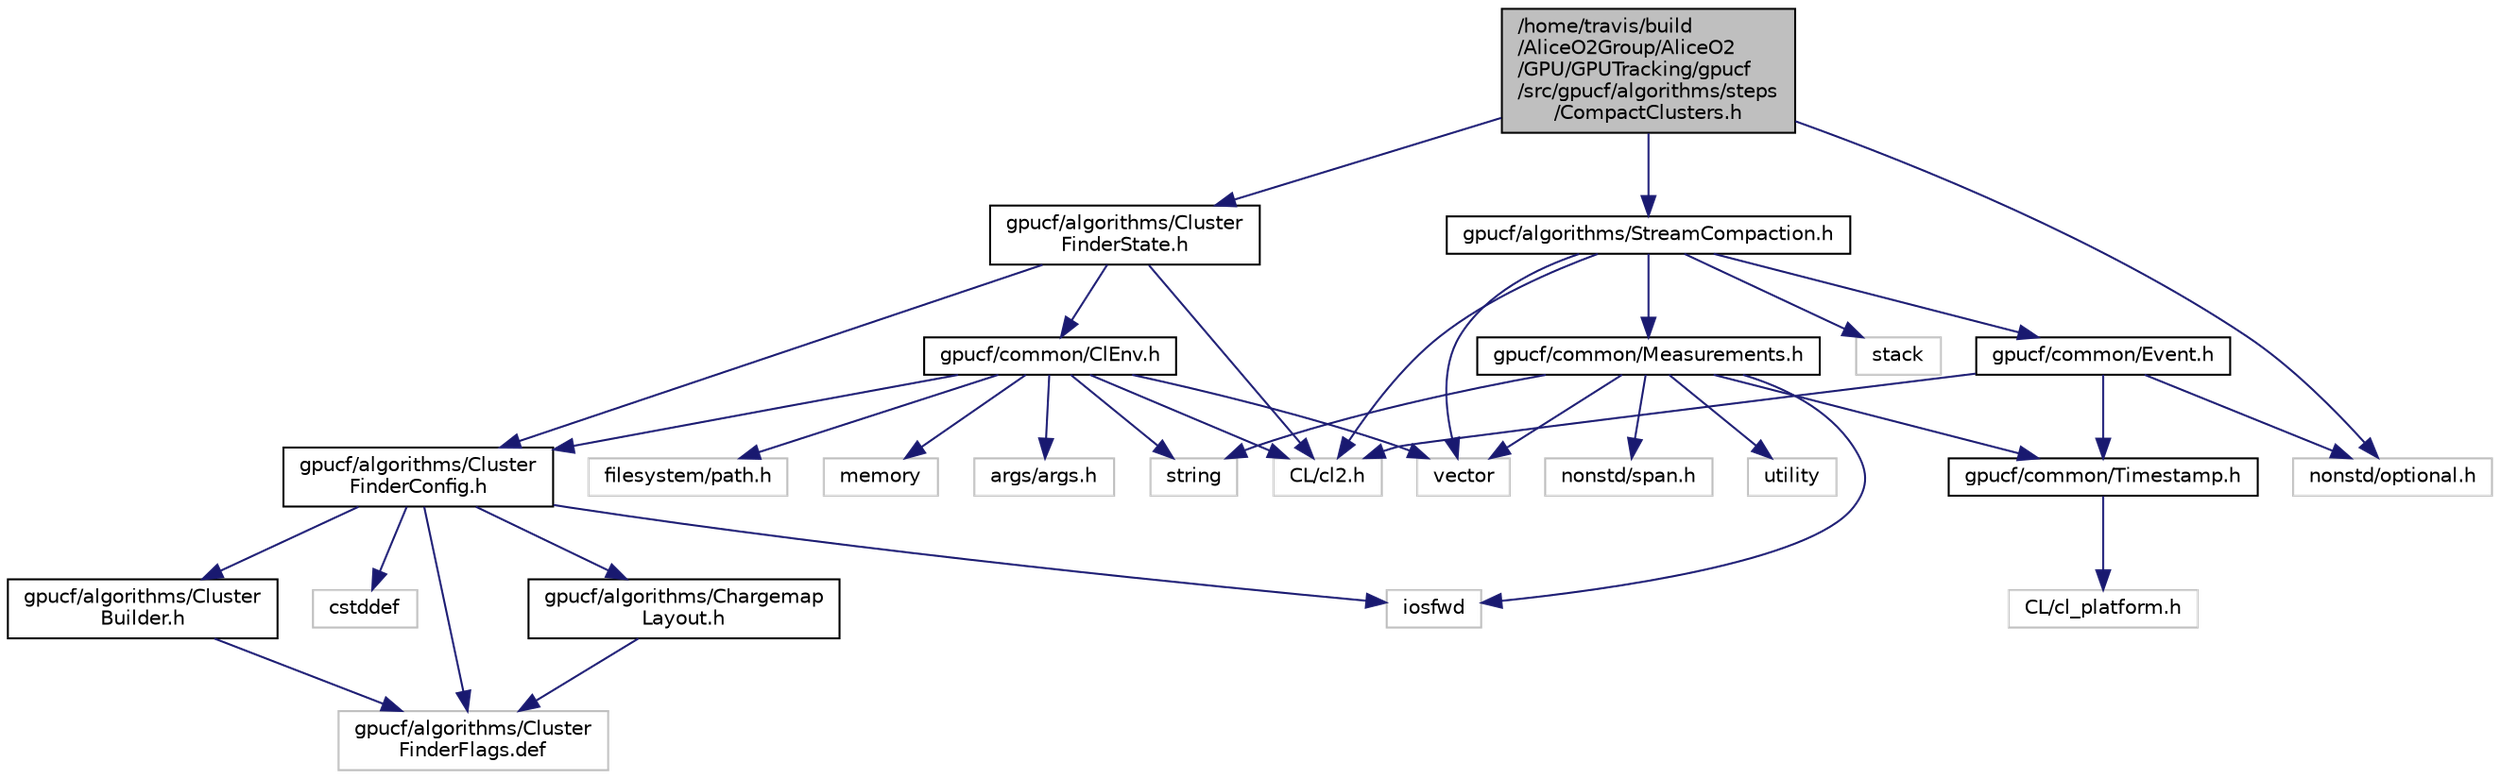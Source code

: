 digraph "/home/travis/build/AliceO2Group/AliceO2/GPU/GPUTracking/gpucf/src/gpucf/algorithms/steps/CompactClusters.h"
{
 // INTERACTIVE_SVG=YES
  bgcolor="transparent";
  edge [fontname="Helvetica",fontsize="10",labelfontname="Helvetica",labelfontsize="10"];
  node [fontname="Helvetica",fontsize="10",shape=record];
  Node1 [label="/home/travis/build\l/AliceO2Group/AliceO2\l/GPU/GPUTracking/gpucf\l/src/gpucf/algorithms/steps\l/CompactClusters.h",height=0.2,width=0.4,color="black", fillcolor="grey75", style="filled", fontcolor="black"];
  Node1 -> Node2 [color="midnightblue",fontsize="10",style="solid",fontname="Helvetica"];
  Node2 [label="gpucf/algorithms/Cluster\lFinderState.h",height=0.2,width=0.4,color="black",URL="$de/de6/ClusterFinderState_8h.html"];
  Node2 -> Node3 [color="midnightblue",fontsize="10",style="solid",fontname="Helvetica"];
  Node3 [label="gpucf/algorithms/Cluster\lFinderConfig.h",height=0.2,width=0.4,color="black",URL="$da/dac/ClusterFinderConfig_8h.html"];
  Node3 -> Node4 [color="midnightblue",fontsize="10",style="solid",fontname="Helvetica"];
  Node4 [label="gpucf/algorithms/Chargemap\lLayout.h",height=0.2,width=0.4,color="black",URL="$dc/db2/ChargemapLayout_8h.html"];
  Node4 -> Node5 [color="midnightblue",fontsize="10",style="solid",fontname="Helvetica"];
  Node5 [label="gpucf/algorithms/Cluster\lFinderFlags.def",height=0.2,width=0.4,color="grey75"];
  Node3 -> Node6 [color="midnightblue",fontsize="10",style="solid",fontname="Helvetica"];
  Node6 [label="gpucf/algorithms/Cluster\lBuilder.h",height=0.2,width=0.4,color="black",URL="$d4/d9b/ClusterBuilder_8h.html"];
  Node6 -> Node5 [color="midnightblue",fontsize="10",style="solid",fontname="Helvetica"];
  Node3 -> Node7 [color="midnightblue",fontsize="10",style="solid",fontname="Helvetica"];
  Node7 [label="cstddef",height=0.2,width=0.4,color="grey75"];
  Node3 -> Node8 [color="midnightblue",fontsize="10",style="solid",fontname="Helvetica"];
  Node8 [label="iosfwd",height=0.2,width=0.4,color="grey75"];
  Node3 -> Node5 [color="midnightblue",fontsize="10",style="solid",fontname="Helvetica"];
  Node2 -> Node9 [color="midnightblue",fontsize="10",style="solid",fontname="Helvetica"];
  Node9 [label="gpucf/common/ClEnv.h",height=0.2,width=0.4,color="black",URL="$da/d41/ClEnv_8h.html"];
  Node9 -> Node3 [color="midnightblue",fontsize="10",style="solid",fontname="Helvetica"];
  Node9 -> Node10 [color="midnightblue",fontsize="10",style="solid",fontname="Helvetica"];
  Node10 [label="CL/cl2.h",height=0.2,width=0.4,color="grey75"];
  Node9 -> Node11 [color="midnightblue",fontsize="10",style="solid",fontname="Helvetica"];
  Node11 [label="args/args.h",height=0.2,width=0.4,color="grey75"];
  Node9 -> Node12 [color="midnightblue",fontsize="10",style="solid",fontname="Helvetica"];
  Node12 [label="filesystem/path.h",height=0.2,width=0.4,color="grey75"];
  Node9 -> Node13 [color="midnightblue",fontsize="10",style="solid",fontname="Helvetica"];
  Node13 [label="memory",height=0.2,width=0.4,color="grey75"];
  Node9 -> Node14 [color="midnightblue",fontsize="10",style="solid",fontname="Helvetica"];
  Node14 [label="string",height=0.2,width=0.4,color="grey75"];
  Node9 -> Node15 [color="midnightblue",fontsize="10",style="solid",fontname="Helvetica"];
  Node15 [label="vector",height=0.2,width=0.4,color="grey75"];
  Node2 -> Node10 [color="midnightblue",fontsize="10",style="solid",fontname="Helvetica"];
  Node1 -> Node16 [color="midnightblue",fontsize="10",style="solid",fontname="Helvetica"];
  Node16 [label="gpucf/algorithms/StreamCompaction.h",height=0.2,width=0.4,color="black",URL="$da/dee/StreamCompaction_8h.html"];
  Node16 -> Node17 [color="midnightblue",fontsize="10",style="solid",fontname="Helvetica"];
  Node17 [label="gpucf/common/Event.h",height=0.2,width=0.4,color="black",URL="$d6/d8d/Event_8h.html"];
  Node17 -> Node18 [color="midnightblue",fontsize="10",style="solid",fontname="Helvetica"];
  Node18 [label="gpucf/common/Timestamp.h",height=0.2,width=0.4,color="black",URL="$d7/d66/Timestamp_8h.html"];
  Node18 -> Node19 [color="midnightblue",fontsize="10",style="solid",fontname="Helvetica"];
  Node19 [label="CL/cl_platform.h",height=0.2,width=0.4,color="grey75"];
  Node17 -> Node20 [color="midnightblue",fontsize="10",style="solid",fontname="Helvetica"];
  Node20 [label="nonstd/optional.h",height=0.2,width=0.4,color="grey75"];
  Node17 -> Node10 [color="midnightblue",fontsize="10",style="solid",fontname="Helvetica"];
  Node16 -> Node21 [color="midnightblue",fontsize="10",style="solid",fontname="Helvetica"];
  Node21 [label="gpucf/common/Measurements.h",height=0.2,width=0.4,color="black",URL="$d7/d88/Measurements_8h.html"];
  Node21 -> Node18 [color="midnightblue",fontsize="10",style="solid",fontname="Helvetica"];
  Node21 -> Node22 [color="midnightblue",fontsize="10",style="solid",fontname="Helvetica"];
  Node22 [label="nonstd/span.h",height=0.2,width=0.4,color="grey75"];
  Node21 -> Node8 [color="midnightblue",fontsize="10",style="solid",fontname="Helvetica"];
  Node21 -> Node14 [color="midnightblue",fontsize="10",style="solid",fontname="Helvetica"];
  Node21 -> Node23 [color="midnightblue",fontsize="10",style="solid",fontname="Helvetica"];
  Node23 [label="utility",height=0.2,width=0.4,color="grey75"];
  Node21 -> Node15 [color="midnightblue",fontsize="10",style="solid",fontname="Helvetica"];
  Node16 -> Node10 [color="midnightblue",fontsize="10",style="solid",fontname="Helvetica"];
  Node16 -> Node24 [color="midnightblue",fontsize="10",style="solid",fontname="Helvetica"];
  Node24 [label="stack",height=0.2,width=0.4,color="grey75"];
  Node16 -> Node15 [color="midnightblue",fontsize="10",style="solid",fontname="Helvetica"];
  Node1 -> Node20 [color="midnightblue",fontsize="10",style="solid",fontname="Helvetica"];
}
